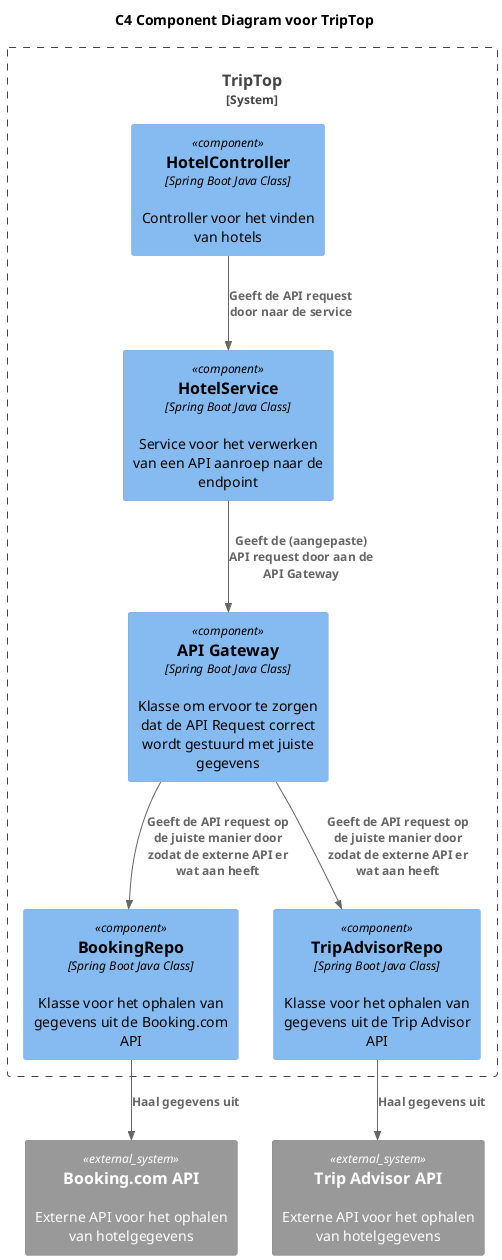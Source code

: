 @startuml
!include <C4/C4_Component>

title C4 Component Diagram voor TripTop

System_Boundary(triptop_core, "TripTop") {

Component(HotelController, "HotelController", "Spring Boot Java Class", "Controller voor het vinden van hotels")
Component(HotelService, "HotelService", "Spring Boot Java Class", "Service voor het verwerken van een API aanroep naar de endpoint")
Component(API_Gateway, "API Gateway", "Spring Boot Java Class", "Klasse om ervoor te zorgen dat de API Request correct wordt gestuurd met juiste gegevens")
Component(BookingRepo, "BookingRepo", "Spring Boot Java Class", "Klasse voor het ophalen van gegevens uit de Booking.com API")
Component(TripAdvisorRepo, "TripAdvisorRepo", "Spring Boot Java Class", "Klasse voor het ophalen van gegevens uit de Trip Advisor API")
}

System_Ext(Booking, "Booking.com API", "Externe API voor het ophalen van hotelgegevens")
System_Ext(TripAdvisor, "Trip Advisor API", "Externe API voor het ophalen van hotelgegevens")

Rel("HotelController", "HotelService", "Geeft de API request door naar de service")
Rel("HotelService", "API_Gateway", "Geeft de (aangepaste) API request door aan de API Gateway")
Rel("API_Gateway", "BookingRepo", "Geeft de API request op de juiste manier door zodat de externe API er wat aan heeft")
Rel("API_Gateway", "TripAdvisorRepo", "Geeft de API request op de juiste manier door zodat de externe API er wat aan heeft")
Rel("BookingRepo", "Booking", "Haal gegevens uit")
Rel("TripAdvisorRepo", "TripAdvisor", "Haal gegevens uit")
@enduml